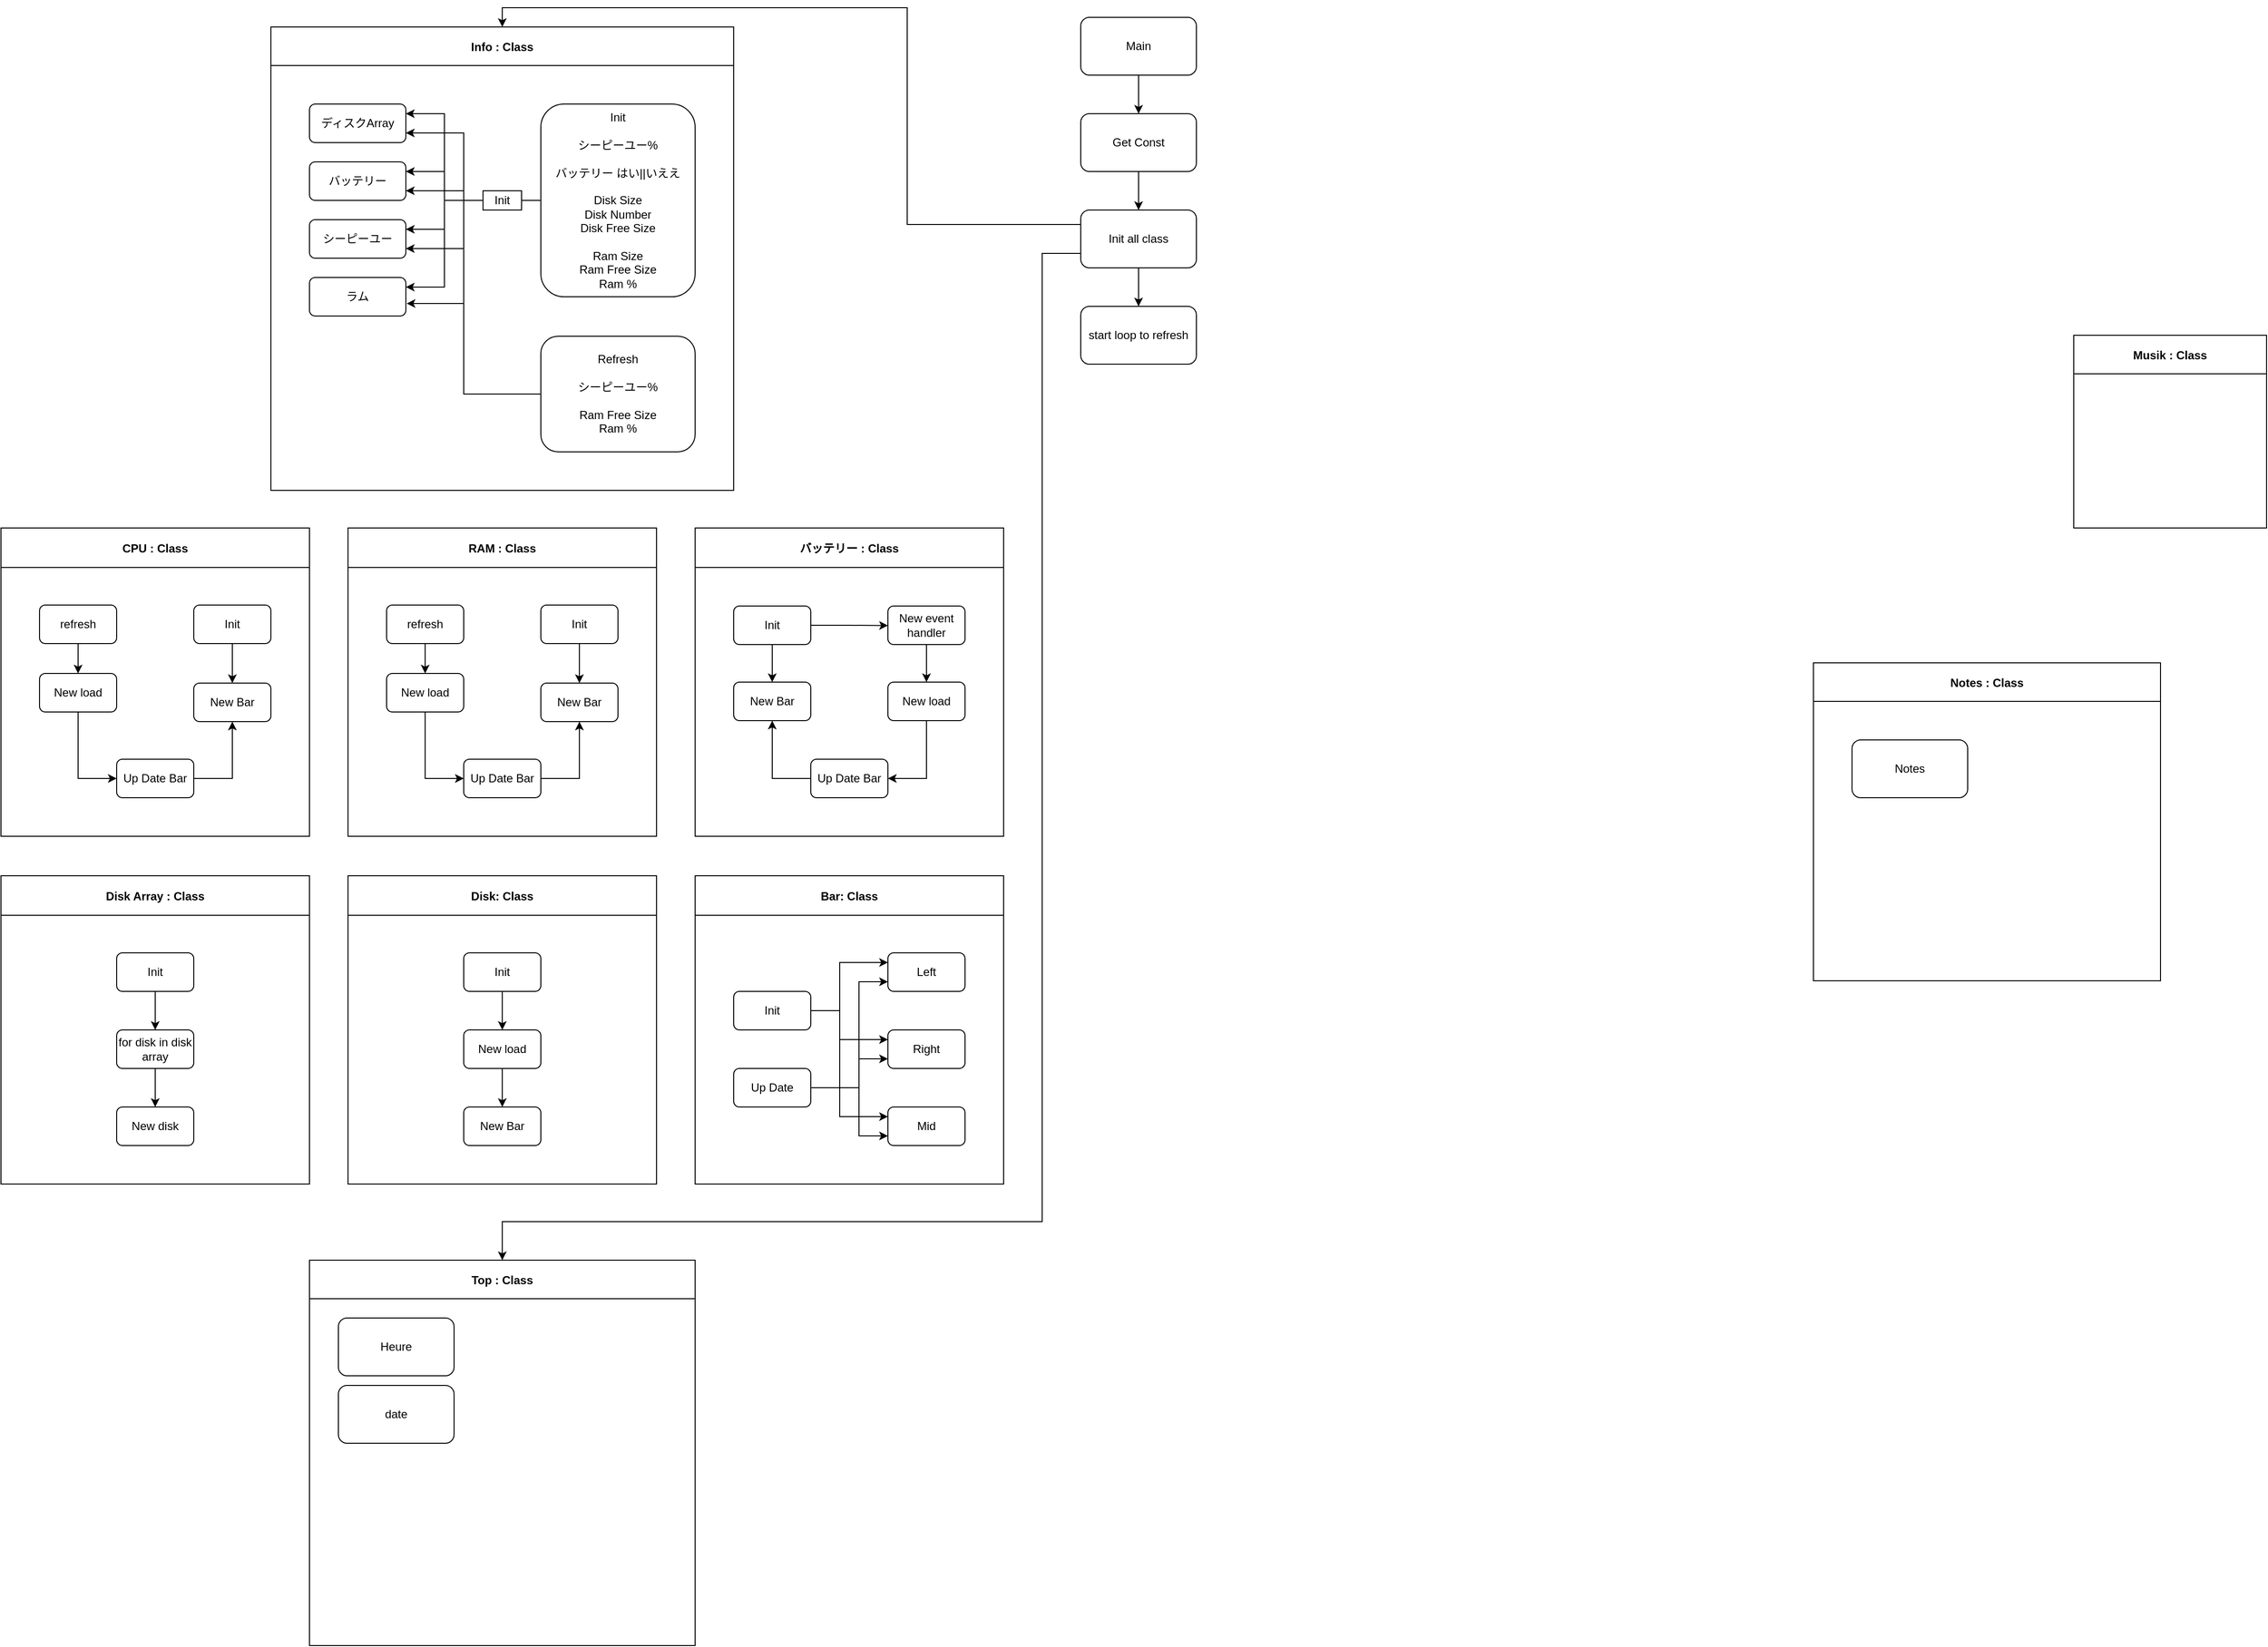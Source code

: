 <mxfile version="20.2.3" type="device"><diagram id="66C-u15cvxxc4sGPM48K" name="Page-1"><mxGraphModel dx="3191" dy="1450" grid="1" gridSize="10" guides="1" tooltips="1" connect="1" arrows="1" fold="1" page="1" pageScale="1" pageWidth="827" pageHeight="1169" math="0" shadow="0"><root><mxCell id="0"/><mxCell id="1" parent="0"/><mxCell id="peuh3p0f7T3PEfB9BJnm-5" style="edgeStyle=orthogonalEdgeStyle;rounded=0;orthogonalLoop=1;jettySize=auto;html=1;exitX=0.5;exitY=1;exitDx=0;exitDy=0;entryX=0.5;entryY=0;entryDx=0;entryDy=0;" parent="1" source="peuh3p0f7T3PEfB9BJnm-3" target="peuh3p0f7T3PEfB9BJnm-4" edge="1"><mxGeometry relative="1" as="geometry"/></mxCell><mxCell id="peuh3p0f7T3PEfB9BJnm-3" value="Main" style="rounded=1;whiteSpace=wrap;html=1;" parent="1" vertex="1"><mxGeometry x="330" y="30" width="120" height="60" as="geometry"/></mxCell><mxCell id="peuh3p0f7T3PEfB9BJnm-7" style="edgeStyle=orthogonalEdgeStyle;rounded=0;orthogonalLoop=1;jettySize=auto;html=1;exitX=0.5;exitY=1;exitDx=0;exitDy=0;entryX=0.5;entryY=0;entryDx=0;entryDy=0;" parent="1" source="peuh3p0f7T3PEfB9BJnm-4" target="peuh3p0f7T3PEfB9BJnm-6" edge="1"><mxGeometry relative="1" as="geometry"/></mxCell><mxCell id="peuh3p0f7T3PEfB9BJnm-4" value="Get Const" style="rounded=1;whiteSpace=wrap;html=1;" parent="1" vertex="1"><mxGeometry x="330" y="130" width="120" height="60" as="geometry"/></mxCell><mxCell id="peuh3p0f7T3PEfB9BJnm-9" style="edgeStyle=orthogonalEdgeStyle;rounded=0;orthogonalLoop=1;jettySize=auto;html=1;exitX=0.5;exitY=1;exitDx=0;exitDy=0;" parent="1" source="peuh3p0f7T3PEfB9BJnm-6" target="peuh3p0f7T3PEfB9BJnm-8" edge="1"><mxGeometry relative="1" as="geometry"/></mxCell><mxCell id="9Z21gr51K46pmvjTyEi7-97" style="edgeStyle=orthogonalEdgeStyle;rounded=0;orthogonalLoop=1;jettySize=auto;html=1;exitX=0;exitY=0.25;exitDx=0;exitDy=0;entryX=0.5;entryY=0;entryDx=0;entryDy=0;" edge="1" parent="1" source="peuh3p0f7T3PEfB9BJnm-6" target="peuh3p0f7T3PEfB9BJnm-15"><mxGeometry relative="1" as="geometry"/></mxCell><mxCell id="9Z21gr51K46pmvjTyEi7-99" style="edgeStyle=orthogonalEdgeStyle;rounded=0;orthogonalLoop=1;jettySize=auto;html=1;exitX=0;exitY=0.75;exitDx=0;exitDy=0;" edge="1" parent="1" source="peuh3p0f7T3PEfB9BJnm-6" target="peuh3p0f7T3PEfB9BJnm-16"><mxGeometry relative="1" as="geometry"><Array as="points"><mxPoint x="290" y="275"/><mxPoint x="290" y="1280"/><mxPoint x="-270" y="1280"/></Array></mxGeometry></mxCell><mxCell id="peuh3p0f7T3PEfB9BJnm-6" value="Init all class" style="rounded=1;whiteSpace=wrap;html=1;" parent="1" vertex="1"><mxGeometry x="330" y="230" width="120" height="60" as="geometry"/></mxCell><mxCell id="peuh3p0f7T3PEfB9BJnm-8" value="start loop to refresh" style="rounded=1;whiteSpace=wrap;html=1;" parent="1" vertex="1"><mxGeometry x="330" y="330" width="120" height="60" as="geometry"/></mxCell><mxCell id="peuh3p0f7T3PEfB9BJnm-11" value="Musik : Class" style="swimlane;startSize=40;" parent="1" vertex="1"><mxGeometry x="1360" y="360" width="200" height="200" as="geometry"/></mxCell><mxCell id="peuh3p0f7T3PEfB9BJnm-14" value="Notes : Class" style="swimlane;startSize=40;" parent="1" vertex="1"><mxGeometry x="1090" y="700" width="360" height="330" as="geometry"/></mxCell><mxCell id="peuh3p0f7T3PEfB9BJnm-21" value="Notes" style="rounded=1;whiteSpace=wrap;html=1;" parent="peuh3p0f7T3PEfB9BJnm-14" vertex="1"><mxGeometry x="40" y="80" width="120" height="60" as="geometry"/></mxCell><mxCell id="peuh3p0f7T3PEfB9BJnm-15" value="Info : Class" style="swimlane;startSize=40;" parent="1" vertex="1"><mxGeometry x="-510" y="40" width="480" height="481" as="geometry"/></mxCell><mxCell id="peuh3p0f7T3PEfB9BJnm-17" value="シーピーユー" style="rounded=1;whiteSpace=wrap;html=1;" parent="peuh3p0f7T3PEfB9BJnm-15" vertex="1"><mxGeometry x="40" y="200" width="100" height="40" as="geometry"/></mxCell><mxCell id="peuh3p0f7T3PEfB9BJnm-18" value="バッテリー" style="rounded=1;whiteSpace=wrap;html=1;" parent="peuh3p0f7T3PEfB9BJnm-15" vertex="1"><mxGeometry x="40" y="140" width="100" height="40" as="geometry"/></mxCell><mxCell id="peuh3p0f7T3PEfB9BJnm-19" value="ディスクArray" style="rounded=1;whiteSpace=wrap;html=1;" parent="peuh3p0f7T3PEfB9BJnm-15" vertex="1"><mxGeometry x="40" y="80" width="100" height="40" as="geometry"/></mxCell><mxCell id="peuh3p0f7T3PEfB9BJnm-20" value="ラム" style="rounded=1;whiteSpace=wrap;html=1;" parent="peuh3p0f7T3PEfB9BJnm-15" vertex="1"><mxGeometry x="40" y="260" width="100" height="40" as="geometry"/></mxCell><mxCell id="peuh3p0f7T3PEfB9BJnm-27" value="Init&lt;br&gt;&lt;br&gt;シーピーユー%&lt;br&gt;&lt;br&gt;バッテリー はい||いええ&lt;br&gt;&lt;br&gt;Disk Size&lt;br&gt;Disk Number&lt;br&gt;Disk Free Size&lt;br&gt;&lt;br&gt;Ram Size&lt;br&gt;Ram Free Size&lt;br&gt;Ram %" style="rounded=1;whiteSpace=wrap;html=1;" parent="peuh3p0f7T3PEfB9BJnm-15" vertex="1"><mxGeometry x="280" y="80" width="160" height="200" as="geometry"/></mxCell><mxCell id="9Z21gr51K46pmvjTyEi7-88" style="edgeStyle=orthogonalEdgeStyle;rounded=0;orthogonalLoop=1;jettySize=auto;html=1;exitX=0;exitY=0.5;exitDx=0;exitDy=0;entryX=1;entryY=0.25;entryDx=0;entryDy=0;" edge="1" parent="peuh3p0f7T3PEfB9BJnm-15" source="ysKpUeBwenz6GNJ4Ox6H-2" target="peuh3p0f7T3PEfB9BJnm-19"><mxGeometry relative="1" as="geometry"/></mxCell><mxCell id="9Z21gr51K46pmvjTyEi7-89" style="edgeStyle=orthogonalEdgeStyle;rounded=0;orthogonalLoop=1;jettySize=auto;html=1;exitX=0;exitY=0.5;exitDx=0;exitDy=0;entryX=1;entryY=0.25;entryDx=0;entryDy=0;" edge="1" parent="peuh3p0f7T3PEfB9BJnm-15" source="ysKpUeBwenz6GNJ4Ox6H-2" target="peuh3p0f7T3PEfB9BJnm-18"><mxGeometry relative="1" as="geometry"/></mxCell><mxCell id="9Z21gr51K46pmvjTyEi7-90" style="edgeStyle=orthogonalEdgeStyle;rounded=0;orthogonalLoop=1;jettySize=auto;html=1;exitX=0;exitY=0.5;exitDx=0;exitDy=0;entryX=1;entryY=0.25;entryDx=0;entryDy=0;" edge="1" parent="peuh3p0f7T3PEfB9BJnm-15" source="ysKpUeBwenz6GNJ4Ox6H-2" target="peuh3p0f7T3PEfB9BJnm-17"><mxGeometry relative="1" as="geometry"/></mxCell><mxCell id="9Z21gr51K46pmvjTyEi7-91" style="edgeStyle=orthogonalEdgeStyle;rounded=0;orthogonalLoop=1;jettySize=auto;html=1;exitX=0;exitY=0.5;exitDx=0;exitDy=0;entryX=1;entryY=0.25;entryDx=0;entryDy=0;" edge="1" parent="peuh3p0f7T3PEfB9BJnm-15" source="ysKpUeBwenz6GNJ4Ox6H-2" target="peuh3p0f7T3PEfB9BJnm-20"><mxGeometry relative="1" as="geometry"/></mxCell><mxCell id="ysKpUeBwenz6GNJ4Ox6H-2" value="Init" style="whiteSpace=wrap;html=1;" parent="peuh3p0f7T3PEfB9BJnm-15" vertex="1"><mxGeometry x="220" y="170" width="40" height="20" as="geometry"/></mxCell><mxCell id="YBLkL8e6nkBrKEw4AnXi-9" value="" style="endArrow=none;html=1;rounded=0;entryX=0;entryY=0.5;entryDx=0;entryDy=0;exitX=1;exitY=0.5;exitDx=0;exitDy=0;" parent="peuh3p0f7T3PEfB9BJnm-15" source="ysKpUeBwenz6GNJ4Ox6H-2" target="peuh3p0f7T3PEfB9BJnm-27" edge="1"><mxGeometry width="50" height="50" relative="1" as="geometry"><mxPoint x="150" y="291" as="sourcePoint"/><mxPoint x="200" y="241" as="targetPoint"/></mxGeometry></mxCell><mxCell id="9Z21gr51K46pmvjTyEi7-92" style="edgeStyle=orthogonalEdgeStyle;rounded=0;orthogonalLoop=1;jettySize=auto;html=1;exitX=0;exitY=0.25;exitDx=0;exitDy=0;entryX=1.008;entryY=0.676;entryDx=0;entryDy=0;entryPerimeter=0;" edge="1" parent="peuh3p0f7T3PEfB9BJnm-15" source="YBLkL8e6nkBrKEw4AnXi-10" target="peuh3p0f7T3PEfB9BJnm-20"><mxGeometry relative="1" as="geometry"><Array as="points"><mxPoint x="280" y="381"/><mxPoint x="200" y="381"/><mxPoint x="200" y="287"/></Array></mxGeometry></mxCell><mxCell id="9Z21gr51K46pmvjTyEi7-93" style="edgeStyle=orthogonalEdgeStyle;rounded=0;orthogonalLoop=1;jettySize=auto;html=1;exitX=0;exitY=0.25;exitDx=0;exitDy=0;entryX=1;entryY=0.75;entryDx=0;entryDy=0;" edge="1" parent="peuh3p0f7T3PEfB9BJnm-15" source="YBLkL8e6nkBrKEw4AnXi-10" target="peuh3p0f7T3PEfB9BJnm-17"><mxGeometry relative="1" as="geometry"><Array as="points"><mxPoint x="280" y="381"/><mxPoint x="200" y="381"/><mxPoint x="200" y="230"/></Array></mxGeometry></mxCell><mxCell id="9Z21gr51K46pmvjTyEi7-94" style="edgeStyle=orthogonalEdgeStyle;rounded=0;orthogonalLoop=1;jettySize=auto;html=1;exitX=0;exitY=0.25;exitDx=0;exitDy=0;entryX=1;entryY=0.75;entryDx=0;entryDy=0;" edge="1" parent="peuh3p0f7T3PEfB9BJnm-15" source="YBLkL8e6nkBrKEw4AnXi-10" target="peuh3p0f7T3PEfB9BJnm-18"><mxGeometry relative="1" as="geometry"><Array as="points"><mxPoint x="280" y="381"/><mxPoint x="200" y="381"/><mxPoint x="200" y="170"/></Array></mxGeometry></mxCell><mxCell id="9Z21gr51K46pmvjTyEi7-95" style="edgeStyle=orthogonalEdgeStyle;rounded=0;orthogonalLoop=1;jettySize=auto;html=1;exitX=0;exitY=0.25;exitDx=0;exitDy=0;entryX=1;entryY=0.75;entryDx=0;entryDy=0;" edge="1" parent="peuh3p0f7T3PEfB9BJnm-15" source="YBLkL8e6nkBrKEw4AnXi-10" target="peuh3p0f7T3PEfB9BJnm-19"><mxGeometry relative="1" as="geometry"><Array as="points"><mxPoint x="280" y="381"/><mxPoint x="200" y="381"/><mxPoint x="200" y="110"/></Array></mxGeometry></mxCell><mxCell id="YBLkL8e6nkBrKEw4AnXi-10" value="Refresh&lt;br&gt;&lt;br&gt;シーピーユー%&lt;br&gt;&lt;br&gt;Ram Free Size&lt;br&gt;Ram %" style="rounded=1;whiteSpace=wrap;html=1;" parent="peuh3p0f7T3PEfB9BJnm-15" vertex="1"><mxGeometry x="280" y="321" width="160" height="120" as="geometry"/></mxCell><mxCell id="peuh3p0f7T3PEfB9BJnm-16" value="Top : Class" style="swimlane;startSize=40;" parent="1" vertex="1"><mxGeometry x="-470" y="1320" width="400" height="400" as="geometry"/></mxCell><mxCell id="peuh3p0f7T3PEfB9BJnm-23" value="Heure" style="rounded=1;whiteSpace=wrap;html=1;" parent="peuh3p0f7T3PEfB9BJnm-16" vertex="1"><mxGeometry x="30" y="60" width="120" height="60" as="geometry"/></mxCell><mxCell id="peuh3p0f7T3PEfB9BJnm-26" value="date" style="rounded=1;whiteSpace=wrap;html=1;" parent="peuh3p0f7T3PEfB9BJnm-16" vertex="1"><mxGeometry x="30" y="130" width="120" height="60" as="geometry"/></mxCell><mxCell id="9Z21gr51K46pmvjTyEi7-3" value="CPU : Class" style="swimlane;startSize=41;" vertex="1" parent="1"><mxGeometry x="-790" y="560" width="320" height="320" as="geometry"/></mxCell><mxCell id="9Z21gr51K46pmvjTyEi7-52" style="edgeStyle=orthogonalEdgeStyle;rounded=0;orthogonalLoop=1;jettySize=auto;html=1;exitX=0.5;exitY=1;exitDx=0;exitDy=0;entryX=0.5;entryY=0;entryDx=0;entryDy=0;" edge="1" parent="9Z21gr51K46pmvjTyEi7-3" source="9Z21gr51K46pmvjTyEi7-4" target="9Z21gr51K46pmvjTyEi7-48"><mxGeometry relative="1" as="geometry"/></mxCell><mxCell id="9Z21gr51K46pmvjTyEi7-4" value="Init" style="rounded=1;whiteSpace=wrap;html=1;" vertex="1" parent="9Z21gr51K46pmvjTyEi7-3"><mxGeometry x="200" y="80" width="80" height="40" as="geometry"/></mxCell><mxCell id="9Z21gr51K46pmvjTyEi7-51" style="edgeStyle=orthogonalEdgeStyle;rounded=0;orthogonalLoop=1;jettySize=auto;html=1;exitX=1;exitY=0.5;exitDx=0;exitDy=0;entryX=0.5;entryY=1;entryDx=0;entryDy=0;" edge="1" parent="9Z21gr51K46pmvjTyEi7-3" source="9Z21gr51K46pmvjTyEi7-5" target="9Z21gr51K46pmvjTyEi7-48"><mxGeometry relative="1" as="geometry"/></mxCell><mxCell id="9Z21gr51K46pmvjTyEi7-5" value="Up Date Bar" style="rounded=1;whiteSpace=wrap;html=1;" vertex="1" parent="9Z21gr51K46pmvjTyEi7-3"><mxGeometry x="120" y="240" width="80" height="40" as="geometry"/></mxCell><mxCell id="9Z21gr51K46pmvjTyEi7-49" style="edgeStyle=orthogonalEdgeStyle;rounded=0;orthogonalLoop=1;jettySize=auto;html=1;exitX=0.5;exitY=1;exitDx=0;exitDy=0;entryX=0.5;entryY=0;entryDx=0;entryDy=0;" edge="1" parent="9Z21gr51K46pmvjTyEi7-3" source="9Z21gr51K46pmvjTyEi7-6" target="9Z21gr51K46pmvjTyEi7-9"><mxGeometry relative="1" as="geometry"/></mxCell><mxCell id="9Z21gr51K46pmvjTyEi7-6" value="refresh" style="rounded=1;whiteSpace=wrap;html=1;" vertex="1" parent="9Z21gr51K46pmvjTyEi7-3"><mxGeometry x="40" y="80" width="80" height="40" as="geometry"/></mxCell><mxCell id="9Z21gr51K46pmvjTyEi7-50" style="edgeStyle=orthogonalEdgeStyle;rounded=0;orthogonalLoop=1;jettySize=auto;html=1;exitX=0.5;exitY=1;exitDx=0;exitDy=0;entryX=0;entryY=0.5;entryDx=0;entryDy=0;" edge="1" parent="9Z21gr51K46pmvjTyEi7-3" source="9Z21gr51K46pmvjTyEi7-9" target="9Z21gr51K46pmvjTyEi7-5"><mxGeometry relative="1" as="geometry"/></mxCell><mxCell id="9Z21gr51K46pmvjTyEi7-9" value="New load" style="rounded=1;whiteSpace=wrap;html=1;" vertex="1" parent="9Z21gr51K46pmvjTyEi7-3"><mxGeometry x="40" y="151" width="80" height="40" as="geometry"/></mxCell><mxCell id="9Z21gr51K46pmvjTyEi7-48" value="New Bar" style="rounded=1;whiteSpace=wrap;html=1;" vertex="1" parent="9Z21gr51K46pmvjTyEi7-3"><mxGeometry x="200" y="161" width="80" height="40" as="geometry"/></mxCell><mxCell id="9Z21gr51K46pmvjTyEi7-13" value="RAM : Class" style="swimlane;startSize=41;" vertex="1" parent="1"><mxGeometry x="-430" y="560" width="320" height="320" as="geometry"/></mxCell><mxCell id="9Z21gr51K46pmvjTyEi7-54" value="Init" style="rounded=1;whiteSpace=wrap;html=1;" vertex="1" parent="9Z21gr51K46pmvjTyEi7-13"><mxGeometry x="200" y="80" width="80" height="40" as="geometry"/></mxCell><mxCell id="9Z21gr51K46pmvjTyEi7-56" value="Up Date Bar" style="rounded=1;whiteSpace=wrap;html=1;" vertex="1" parent="9Z21gr51K46pmvjTyEi7-13"><mxGeometry x="120" y="240" width="80" height="40" as="geometry"/></mxCell><mxCell id="9Z21gr51K46pmvjTyEi7-58" value="refresh" style="rounded=1;whiteSpace=wrap;html=1;" vertex="1" parent="9Z21gr51K46pmvjTyEi7-13"><mxGeometry x="40" y="80" width="80" height="40" as="geometry"/></mxCell><mxCell id="9Z21gr51K46pmvjTyEi7-59" style="edgeStyle=orthogonalEdgeStyle;rounded=0;orthogonalLoop=1;jettySize=auto;html=1;exitX=0.5;exitY=1;exitDx=0;exitDy=0;entryX=0;entryY=0.5;entryDx=0;entryDy=0;" edge="1" parent="9Z21gr51K46pmvjTyEi7-13" source="9Z21gr51K46pmvjTyEi7-60" target="9Z21gr51K46pmvjTyEi7-56"><mxGeometry relative="1" as="geometry"/></mxCell><mxCell id="9Z21gr51K46pmvjTyEi7-60" value="New load" style="rounded=1;whiteSpace=wrap;html=1;" vertex="1" parent="9Z21gr51K46pmvjTyEi7-13"><mxGeometry x="40" y="151" width="80" height="40" as="geometry"/></mxCell><mxCell id="9Z21gr51K46pmvjTyEi7-57" style="edgeStyle=orthogonalEdgeStyle;rounded=0;orthogonalLoop=1;jettySize=auto;html=1;exitX=0.5;exitY=1;exitDx=0;exitDy=0;entryX=0.5;entryY=0;entryDx=0;entryDy=0;" edge="1" parent="9Z21gr51K46pmvjTyEi7-13" source="9Z21gr51K46pmvjTyEi7-58" target="9Z21gr51K46pmvjTyEi7-60"><mxGeometry relative="1" as="geometry"/></mxCell><mxCell id="9Z21gr51K46pmvjTyEi7-61" value="New Bar" style="rounded=1;whiteSpace=wrap;html=1;" vertex="1" parent="9Z21gr51K46pmvjTyEi7-13"><mxGeometry x="200" y="161" width="80" height="40" as="geometry"/></mxCell><mxCell id="9Z21gr51K46pmvjTyEi7-53" style="edgeStyle=orthogonalEdgeStyle;rounded=0;orthogonalLoop=1;jettySize=auto;html=1;exitX=0.5;exitY=1;exitDx=0;exitDy=0;entryX=0.5;entryY=0;entryDx=0;entryDy=0;" edge="1" parent="9Z21gr51K46pmvjTyEi7-13" source="9Z21gr51K46pmvjTyEi7-54" target="9Z21gr51K46pmvjTyEi7-61"><mxGeometry relative="1" as="geometry"/></mxCell><mxCell id="9Z21gr51K46pmvjTyEi7-55" style="edgeStyle=orthogonalEdgeStyle;rounded=0;orthogonalLoop=1;jettySize=auto;html=1;exitX=1;exitY=0.5;exitDx=0;exitDy=0;entryX=0.5;entryY=1;entryDx=0;entryDy=0;" edge="1" parent="9Z21gr51K46pmvjTyEi7-13" source="9Z21gr51K46pmvjTyEi7-56" target="9Z21gr51K46pmvjTyEi7-61"><mxGeometry relative="1" as="geometry"/></mxCell><mxCell id="9Z21gr51K46pmvjTyEi7-21" value="バッテリー : Class" style="swimlane;startSize=41;" vertex="1" parent="1"><mxGeometry x="-70" y="560" width="320" height="320" as="geometry"/></mxCell><mxCell id="9Z21gr51K46pmvjTyEi7-64" style="edgeStyle=orthogonalEdgeStyle;rounded=0;orthogonalLoop=1;jettySize=auto;html=1;exitX=0.5;exitY=1;exitDx=0;exitDy=0;" edge="1" parent="9Z21gr51K46pmvjTyEi7-21" source="9Z21gr51K46pmvjTyEi7-23" target="9Z21gr51K46pmvjTyEi7-63"><mxGeometry relative="1" as="geometry"/></mxCell><mxCell id="9Z21gr51K46pmvjTyEi7-23" value="Init" style="rounded=1;whiteSpace=wrap;html=1;" vertex="1" parent="9Z21gr51K46pmvjTyEi7-21"><mxGeometry x="40" y="81" width="80" height="40" as="geometry"/></mxCell><mxCell id="9Z21gr51K46pmvjTyEi7-65" style="edgeStyle=orthogonalEdgeStyle;rounded=0;orthogonalLoop=1;jettySize=auto;html=1;exitX=0;exitY=0.5;exitDx=0;exitDy=0;entryX=0.5;entryY=1;entryDx=0;entryDy=0;" edge="1" parent="9Z21gr51K46pmvjTyEi7-21" source="9Z21gr51K46pmvjTyEi7-24" target="9Z21gr51K46pmvjTyEi7-63"><mxGeometry relative="1" as="geometry"/></mxCell><mxCell id="9Z21gr51K46pmvjTyEi7-24" value="Up Date Bar" style="rounded=1;whiteSpace=wrap;html=1;" vertex="1" parent="9Z21gr51K46pmvjTyEi7-21"><mxGeometry x="120" y="240" width="80" height="40" as="geometry"/></mxCell><mxCell id="9Z21gr51K46pmvjTyEi7-62" style="edgeStyle=orthogonalEdgeStyle;rounded=0;orthogonalLoop=1;jettySize=auto;html=1;exitX=0.5;exitY=1;exitDx=0;exitDy=0;entryX=1;entryY=0.5;entryDx=0;entryDy=0;" edge="1" parent="9Z21gr51K46pmvjTyEi7-21" source="9Z21gr51K46pmvjTyEi7-28" target="9Z21gr51K46pmvjTyEi7-24"><mxGeometry relative="1" as="geometry"/></mxCell><mxCell id="9Z21gr51K46pmvjTyEi7-28" value="New load" style="rounded=1;whiteSpace=wrap;html=1;" vertex="1" parent="9Z21gr51K46pmvjTyEi7-21"><mxGeometry x="200" y="160" width="80" height="40" as="geometry"/></mxCell><mxCell id="9Z21gr51K46pmvjTyEi7-31" style="edgeStyle=orthogonalEdgeStyle;rounded=0;orthogonalLoop=1;jettySize=auto;html=1;exitX=0.5;exitY=1;exitDx=0;exitDy=0;entryX=0.5;entryY=0;entryDx=0;entryDy=0;" edge="1" parent="9Z21gr51K46pmvjTyEi7-21" source="9Z21gr51K46pmvjTyEi7-30" target="9Z21gr51K46pmvjTyEi7-28"><mxGeometry relative="1" as="geometry"/></mxCell><mxCell id="9Z21gr51K46pmvjTyEi7-30" value="New event handler" style="rounded=1;whiteSpace=wrap;html=1;" vertex="1" parent="9Z21gr51K46pmvjTyEi7-21"><mxGeometry x="200" y="81" width="80" height="40" as="geometry"/></mxCell><mxCell id="9Z21gr51K46pmvjTyEi7-63" value="New Bar" style="rounded=1;whiteSpace=wrap;html=1;" vertex="1" parent="9Z21gr51K46pmvjTyEi7-21"><mxGeometry x="40" y="160" width="80" height="40" as="geometry"/></mxCell><mxCell id="9Z21gr51K46pmvjTyEi7-29" style="edgeStyle=orthogonalEdgeStyle;rounded=0;orthogonalLoop=1;jettySize=auto;html=1;exitX=1;exitY=0.5;exitDx=0;exitDy=0;" edge="1" parent="1" source="9Z21gr51K46pmvjTyEi7-23"><mxGeometry relative="1" as="geometry"><mxPoint x="130" y="661.286" as="targetPoint"/></mxGeometry></mxCell><mxCell id="9Z21gr51K46pmvjTyEi7-32" value="Disk Array : Class" style="swimlane;startSize=41;" vertex="1" parent="1"><mxGeometry x="-790" y="921" width="320" height="320" as="geometry"/></mxCell><mxCell id="9Z21gr51K46pmvjTyEi7-68" style="edgeStyle=orthogonalEdgeStyle;rounded=0;orthogonalLoop=1;jettySize=auto;html=1;exitX=0.5;exitY=1;exitDx=0;exitDy=0;" edge="1" parent="9Z21gr51K46pmvjTyEi7-32" source="9Z21gr51K46pmvjTyEi7-34" target="9Z21gr51K46pmvjTyEi7-66"><mxGeometry relative="1" as="geometry"/></mxCell><mxCell id="9Z21gr51K46pmvjTyEi7-34" value="Init" style="rounded=1;whiteSpace=wrap;html=1;" vertex="1" parent="9Z21gr51K46pmvjTyEi7-32"><mxGeometry x="120" y="80" width="80" height="40" as="geometry"/></mxCell><mxCell id="9Z21gr51K46pmvjTyEi7-39" value="New disk" style="rounded=1;whiteSpace=wrap;html=1;" vertex="1" parent="9Z21gr51K46pmvjTyEi7-32"><mxGeometry x="120" y="240" width="80" height="40" as="geometry"/></mxCell><mxCell id="9Z21gr51K46pmvjTyEi7-69" style="edgeStyle=orthogonalEdgeStyle;rounded=0;orthogonalLoop=1;jettySize=auto;html=1;exitX=0.5;exitY=1;exitDx=0;exitDy=0;entryX=0.5;entryY=0;entryDx=0;entryDy=0;" edge="1" parent="9Z21gr51K46pmvjTyEi7-32" source="9Z21gr51K46pmvjTyEi7-66" target="9Z21gr51K46pmvjTyEi7-39"><mxGeometry relative="1" as="geometry"/></mxCell><mxCell id="9Z21gr51K46pmvjTyEi7-66" value="for disk in disk array" style="rounded=1;whiteSpace=wrap;html=1;" vertex="1" parent="9Z21gr51K46pmvjTyEi7-32"><mxGeometry x="120" y="160" width="80" height="40" as="geometry"/></mxCell><mxCell id="9Z21gr51K46pmvjTyEi7-42" value="Disk: Class" style="swimlane;startSize=41;" vertex="1" parent="1"><mxGeometry x="-430" y="921" width="320" height="320" as="geometry"/></mxCell><mxCell id="9Z21gr51K46pmvjTyEi7-43" style="edgeStyle=orthogonalEdgeStyle;rounded=0;orthogonalLoop=1;jettySize=auto;html=1;exitX=0.5;exitY=1;exitDx=0;exitDy=0;entryX=0.5;entryY=0;entryDx=0;entryDy=0;" edge="1" parent="9Z21gr51K46pmvjTyEi7-42" source="9Z21gr51K46pmvjTyEi7-44" target="9Z21gr51K46pmvjTyEi7-45"><mxGeometry relative="1" as="geometry"/></mxCell><mxCell id="9Z21gr51K46pmvjTyEi7-44" value="Init" style="rounded=1;whiteSpace=wrap;html=1;" vertex="1" parent="9Z21gr51K46pmvjTyEi7-42"><mxGeometry x="120" y="80" width="80" height="40" as="geometry"/></mxCell><mxCell id="9Z21gr51K46pmvjTyEi7-45" value="New load" style="rounded=1;whiteSpace=wrap;html=1;" vertex="1" parent="9Z21gr51K46pmvjTyEi7-42"><mxGeometry x="120" y="160" width="80" height="40" as="geometry"/></mxCell><mxCell id="9Z21gr51K46pmvjTyEi7-47" value="New Bar" style="rounded=1;whiteSpace=wrap;html=1;" vertex="1" parent="9Z21gr51K46pmvjTyEi7-42"><mxGeometry x="120" y="240" width="80" height="40" as="geometry"/></mxCell><mxCell id="9Z21gr51K46pmvjTyEi7-46" style="edgeStyle=orthogonalEdgeStyle;rounded=0;orthogonalLoop=1;jettySize=auto;html=1;" edge="1" parent="1" source="9Z21gr51K46pmvjTyEi7-45"><mxGeometry relative="1" as="geometry"><mxPoint x="-270" y="1161" as="targetPoint"/></mxGeometry></mxCell><mxCell id="9Z21gr51K46pmvjTyEi7-70" value="Bar: Class" style="swimlane;startSize=41;" vertex="1" parent="1"><mxGeometry x="-70" y="921" width="320" height="320" as="geometry"/></mxCell><mxCell id="9Z21gr51K46pmvjTyEi7-80" style="edgeStyle=orthogonalEdgeStyle;rounded=0;orthogonalLoop=1;jettySize=auto;html=1;exitX=1;exitY=0.5;exitDx=0;exitDy=0;entryX=0;entryY=0.25;entryDx=0;entryDy=0;" edge="1" parent="9Z21gr51K46pmvjTyEi7-70" source="9Z21gr51K46pmvjTyEi7-74" target="9Z21gr51K46pmvjTyEi7-76"><mxGeometry relative="1" as="geometry"><Array as="points"><mxPoint x="150" y="140"/><mxPoint x="150" y="170"/></Array></mxGeometry></mxCell><mxCell id="9Z21gr51K46pmvjTyEi7-81" style="edgeStyle=orthogonalEdgeStyle;rounded=0;orthogonalLoop=1;jettySize=auto;html=1;exitX=1;exitY=0.5;exitDx=0;exitDy=0;entryX=0;entryY=0.25;entryDx=0;entryDy=0;" edge="1" parent="9Z21gr51K46pmvjTyEi7-70" source="9Z21gr51K46pmvjTyEi7-74" target="9Z21gr51K46pmvjTyEi7-75"><mxGeometry relative="1" as="geometry"><Array as="points"><mxPoint x="150" y="140"/><mxPoint x="150" y="90"/></Array></mxGeometry></mxCell><mxCell id="9Z21gr51K46pmvjTyEi7-82" style="edgeStyle=orthogonalEdgeStyle;rounded=0;orthogonalLoop=1;jettySize=auto;html=1;exitX=1;exitY=0.5;exitDx=0;exitDy=0;entryX=0;entryY=0.25;entryDx=0;entryDy=0;" edge="1" parent="9Z21gr51K46pmvjTyEi7-70" source="9Z21gr51K46pmvjTyEi7-74" target="9Z21gr51K46pmvjTyEi7-77"><mxGeometry relative="1" as="geometry"><Array as="points"><mxPoint x="150" y="140"/><mxPoint x="150" y="250"/></Array></mxGeometry></mxCell><mxCell id="9Z21gr51K46pmvjTyEi7-74" value="Init" style="rounded=1;whiteSpace=wrap;html=1;" vertex="1" parent="9Z21gr51K46pmvjTyEi7-70"><mxGeometry x="40" y="120" width="80" height="40" as="geometry"/></mxCell><mxCell id="9Z21gr51K46pmvjTyEi7-75" value="Left" style="rounded=1;whiteSpace=wrap;html=1;" vertex="1" parent="9Z21gr51K46pmvjTyEi7-70"><mxGeometry x="200" y="80" width="80" height="40" as="geometry"/></mxCell><mxCell id="9Z21gr51K46pmvjTyEi7-76" value="Right" style="rounded=1;whiteSpace=wrap;html=1;" vertex="1" parent="9Z21gr51K46pmvjTyEi7-70"><mxGeometry x="200" y="160" width="80" height="40" as="geometry"/></mxCell><mxCell id="9Z21gr51K46pmvjTyEi7-77" value="Mid" style="rounded=1;whiteSpace=wrap;html=1;" vertex="1" parent="9Z21gr51K46pmvjTyEi7-70"><mxGeometry x="200" y="240" width="80" height="40" as="geometry"/></mxCell><mxCell id="9Z21gr51K46pmvjTyEi7-84" style="edgeStyle=orthogonalEdgeStyle;rounded=0;orthogonalLoop=1;jettySize=auto;html=1;exitX=1;exitY=0.5;exitDx=0;exitDy=0;entryX=0;entryY=0.75;entryDx=0;entryDy=0;" edge="1" parent="9Z21gr51K46pmvjTyEi7-70" source="9Z21gr51K46pmvjTyEi7-83" target="9Z21gr51K46pmvjTyEi7-75"><mxGeometry relative="1" as="geometry"><Array as="points"><mxPoint x="170" y="220"/><mxPoint x="170" y="110"/></Array></mxGeometry></mxCell><mxCell id="9Z21gr51K46pmvjTyEi7-85" style="edgeStyle=orthogonalEdgeStyle;rounded=0;orthogonalLoop=1;jettySize=auto;html=1;exitX=1;exitY=0.5;exitDx=0;exitDy=0;entryX=0;entryY=0.75;entryDx=0;entryDy=0;" edge="1" parent="9Z21gr51K46pmvjTyEi7-70" source="9Z21gr51K46pmvjTyEi7-83" target="9Z21gr51K46pmvjTyEi7-77"><mxGeometry relative="1" as="geometry"><Array as="points"><mxPoint x="170" y="220"/><mxPoint x="170" y="270"/></Array></mxGeometry></mxCell><mxCell id="9Z21gr51K46pmvjTyEi7-86" style="edgeStyle=orthogonalEdgeStyle;rounded=0;orthogonalLoop=1;jettySize=auto;html=1;exitX=1;exitY=0.5;exitDx=0;exitDy=0;entryX=0;entryY=0.75;entryDx=0;entryDy=0;" edge="1" parent="9Z21gr51K46pmvjTyEi7-70" source="9Z21gr51K46pmvjTyEi7-83" target="9Z21gr51K46pmvjTyEi7-76"><mxGeometry relative="1" as="geometry"><Array as="points"><mxPoint x="170" y="220"/><mxPoint x="170" y="190"/></Array></mxGeometry></mxCell><mxCell id="9Z21gr51K46pmvjTyEi7-83" value="Up Date" style="rounded=1;whiteSpace=wrap;html=1;" vertex="1" parent="9Z21gr51K46pmvjTyEi7-70"><mxGeometry x="40" y="200" width="80" height="40" as="geometry"/></mxCell></root></mxGraphModel></diagram></mxfile>